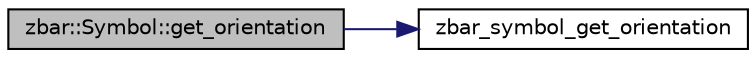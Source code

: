 digraph G
{
  edge [fontname="Helvetica",fontsize="10",labelfontname="Helvetica",labelfontsize="10"];
  node [fontname="Helvetica",fontsize="10",shape=record];
  rankdir=LR;
  Node1 [label="zbar::Symbol::get_orientation",height=0.2,width=0.4,color="black", fillcolor="grey75", style="filled" fontcolor="black"];
  Node1 -> Node2 [color="midnightblue",fontsize="10",style="solid",fontname="Helvetica"];
  Node2 [label="zbar_symbol_get_orientation",height=0.2,width=0.4,color="black", fillcolor="white", style="filled",URL="$zbar_8h.html#a3692ecf8c99e405d51d7ba0f0ac82ebf"];
}
